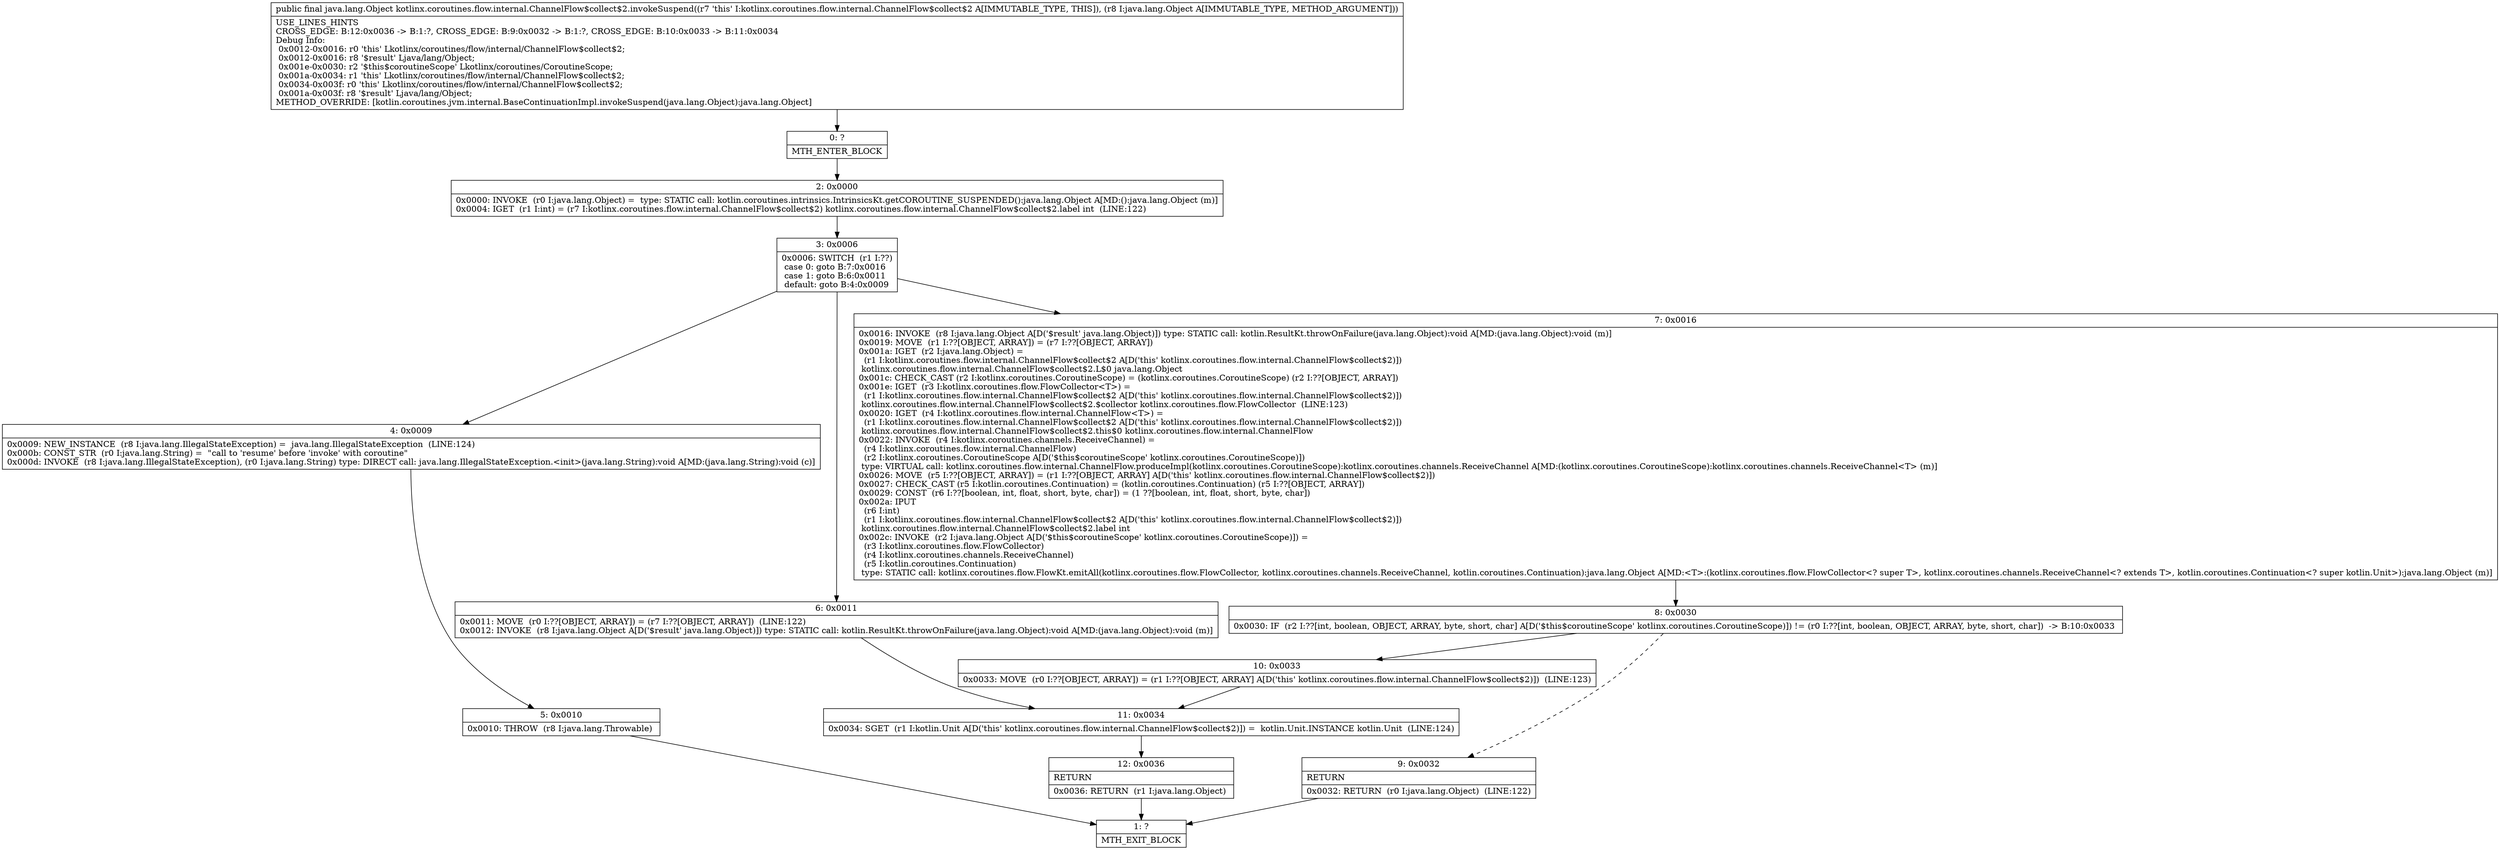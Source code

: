 digraph "CFG forkotlinx.coroutines.flow.internal.ChannelFlow$collect$2.invokeSuspend(Ljava\/lang\/Object;)Ljava\/lang\/Object;" {
Node_0 [shape=record,label="{0\:\ ?|MTH_ENTER_BLOCK\l}"];
Node_2 [shape=record,label="{2\:\ 0x0000|0x0000: INVOKE  (r0 I:java.lang.Object) =  type: STATIC call: kotlin.coroutines.intrinsics.IntrinsicsKt.getCOROUTINE_SUSPENDED():java.lang.Object A[MD:():java.lang.Object (m)]\l0x0004: IGET  (r1 I:int) = (r7 I:kotlinx.coroutines.flow.internal.ChannelFlow$collect$2) kotlinx.coroutines.flow.internal.ChannelFlow$collect$2.label int  (LINE:122)\l}"];
Node_3 [shape=record,label="{3\:\ 0x0006|0x0006: SWITCH  (r1 I:??)\l case 0: goto B:7:0x0016\l case 1: goto B:6:0x0011\l default: goto B:4:0x0009 \l}"];
Node_4 [shape=record,label="{4\:\ 0x0009|0x0009: NEW_INSTANCE  (r8 I:java.lang.IllegalStateException) =  java.lang.IllegalStateException  (LINE:124)\l0x000b: CONST_STR  (r0 I:java.lang.String) =  \"call to 'resume' before 'invoke' with coroutine\" \l0x000d: INVOKE  (r8 I:java.lang.IllegalStateException), (r0 I:java.lang.String) type: DIRECT call: java.lang.IllegalStateException.\<init\>(java.lang.String):void A[MD:(java.lang.String):void (c)]\l}"];
Node_5 [shape=record,label="{5\:\ 0x0010|0x0010: THROW  (r8 I:java.lang.Throwable) \l}"];
Node_1 [shape=record,label="{1\:\ ?|MTH_EXIT_BLOCK\l}"];
Node_6 [shape=record,label="{6\:\ 0x0011|0x0011: MOVE  (r0 I:??[OBJECT, ARRAY]) = (r7 I:??[OBJECT, ARRAY])  (LINE:122)\l0x0012: INVOKE  (r8 I:java.lang.Object A[D('$result' java.lang.Object)]) type: STATIC call: kotlin.ResultKt.throwOnFailure(java.lang.Object):void A[MD:(java.lang.Object):void (m)]\l}"];
Node_11 [shape=record,label="{11\:\ 0x0034|0x0034: SGET  (r1 I:kotlin.Unit A[D('this' kotlinx.coroutines.flow.internal.ChannelFlow$collect$2)]) =  kotlin.Unit.INSTANCE kotlin.Unit  (LINE:124)\l}"];
Node_12 [shape=record,label="{12\:\ 0x0036|RETURN\l|0x0036: RETURN  (r1 I:java.lang.Object) \l}"];
Node_7 [shape=record,label="{7\:\ 0x0016|0x0016: INVOKE  (r8 I:java.lang.Object A[D('$result' java.lang.Object)]) type: STATIC call: kotlin.ResultKt.throwOnFailure(java.lang.Object):void A[MD:(java.lang.Object):void (m)]\l0x0019: MOVE  (r1 I:??[OBJECT, ARRAY]) = (r7 I:??[OBJECT, ARRAY]) \l0x001a: IGET  (r2 I:java.lang.Object) = \l  (r1 I:kotlinx.coroutines.flow.internal.ChannelFlow$collect$2 A[D('this' kotlinx.coroutines.flow.internal.ChannelFlow$collect$2)])\l kotlinx.coroutines.flow.internal.ChannelFlow$collect$2.L$0 java.lang.Object \l0x001c: CHECK_CAST (r2 I:kotlinx.coroutines.CoroutineScope) = (kotlinx.coroutines.CoroutineScope) (r2 I:??[OBJECT, ARRAY]) \l0x001e: IGET  (r3 I:kotlinx.coroutines.flow.FlowCollector\<T\>) = \l  (r1 I:kotlinx.coroutines.flow.internal.ChannelFlow$collect$2 A[D('this' kotlinx.coroutines.flow.internal.ChannelFlow$collect$2)])\l kotlinx.coroutines.flow.internal.ChannelFlow$collect$2.$collector kotlinx.coroutines.flow.FlowCollector  (LINE:123)\l0x0020: IGET  (r4 I:kotlinx.coroutines.flow.internal.ChannelFlow\<T\>) = \l  (r1 I:kotlinx.coroutines.flow.internal.ChannelFlow$collect$2 A[D('this' kotlinx.coroutines.flow.internal.ChannelFlow$collect$2)])\l kotlinx.coroutines.flow.internal.ChannelFlow$collect$2.this$0 kotlinx.coroutines.flow.internal.ChannelFlow \l0x0022: INVOKE  (r4 I:kotlinx.coroutines.channels.ReceiveChannel) = \l  (r4 I:kotlinx.coroutines.flow.internal.ChannelFlow)\l  (r2 I:kotlinx.coroutines.CoroutineScope A[D('$this$coroutineScope' kotlinx.coroutines.CoroutineScope)])\l type: VIRTUAL call: kotlinx.coroutines.flow.internal.ChannelFlow.produceImpl(kotlinx.coroutines.CoroutineScope):kotlinx.coroutines.channels.ReceiveChannel A[MD:(kotlinx.coroutines.CoroutineScope):kotlinx.coroutines.channels.ReceiveChannel\<T\> (m)]\l0x0026: MOVE  (r5 I:??[OBJECT, ARRAY]) = (r1 I:??[OBJECT, ARRAY] A[D('this' kotlinx.coroutines.flow.internal.ChannelFlow$collect$2)]) \l0x0027: CHECK_CAST (r5 I:kotlin.coroutines.Continuation) = (kotlin.coroutines.Continuation) (r5 I:??[OBJECT, ARRAY]) \l0x0029: CONST  (r6 I:??[boolean, int, float, short, byte, char]) = (1 ??[boolean, int, float, short, byte, char]) \l0x002a: IPUT  \l  (r6 I:int)\l  (r1 I:kotlinx.coroutines.flow.internal.ChannelFlow$collect$2 A[D('this' kotlinx.coroutines.flow.internal.ChannelFlow$collect$2)])\l kotlinx.coroutines.flow.internal.ChannelFlow$collect$2.label int \l0x002c: INVOKE  (r2 I:java.lang.Object A[D('$this$coroutineScope' kotlinx.coroutines.CoroutineScope)]) = \l  (r3 I:kotlinx.coroutines.flow.FlowCollector)\l  (r4 I:kotlinx.coroutines.channels.ReceiveChannel)\l  (r5 I:kotlin.coroutines.Continuation)\l type: STATIC call: kotlinx.coroutines.flow.FlowKt.emitAll(kotlinx.coroutines.flow.FlowCollector, kotlinx.coroutines.channels.ReceiveChannel, kotlin.coroutines.Continuation):java.lang.Object A[MD:\<T\>:(kotlinx.coroutines.flow.FlowCollector\<? super T\>, kotlinx.coroutines.channels.ReceiveChannel\<? extends T\>, kotlin.coroutines.Continuation\<? super kotlin.Unit\>):java.lang.Object (m)]\l}"];
Node_8 [shape=record,label="{8\:\ 0x0030|0x0030: IF  (r2 I:??[int, boolean, OBJECT, ARRAY, byte, short, char] A[D('$this$coroutineScope' kotlinx.coroutines.CoroutineScope)]) != (r0 I:??[int, boolean, OBJECT, ARRAY, byte, short, char])  \-\> B:10:0x0033 \l}"];
Node_9 [shape=record,label="{9\:\ 0x0032|RETURN\l|0x0032: RETURN  (r0 I:java.lang.Object)  (LINE:122)\l}"];
Node_10 [shape=record,label="{10\:\ 0x0033|0x0033: MOVE  (r0 I:??[OBJECT, ARRAY]) = (r1 I:??[OBJECT, ARRAY] A[D('this' kotlinx.coroutines.flow.internal.ChannelFlow$collect$2)])  (LINE:123)\l}"];
MethodNode[shape=record,label="{public final java.lang.Object kotlinx.coroutines.flow.internal.ChannelFlow$collect$2.invokeSuspend((r7 'this' I:kotlinx.coroutines.flow.internal.ChannelFlow$collect$2 A[IMMUTABLE_TYPE, THIS]), (r8 I:java.lang.Object A[IMMUTABLE_TYPE, METHOD_ARGUMENT]))  | USE_LINES_HINTS\lCROSS_EDGE: B:12:0x0036 \-\> B:1:?, CROSS_EDGE: B:9:0x0032 \-\> B:1:?, CROSS_EDGE: B:10:0x0033 \-\> B:11:0x0034\lDebug Info:\l  0x0012\-0x0016: r0 'this' Lkotlinx\/coroutines\/flow\/internal\/ChannelFlow$collect$2;\l  0x0012\-0x0016: r8 '$result' Ljava\/lang\/Object;\l  0x001e\-0x0030: r2 '$this$coroutineScope' Lkotlinx\/coroutines\/CoroutineScope;\l  0x001a\-0x0034: r1 'this' Lkotlinx\/coroutines\/flow\/internal\/ChannelFlow$collect$2;\l  0x0034\-0x003f: r0 'this' Lkotlinx\/coroutines\/flow\/internal\/ChannelFlow$collect$2;\l  0x001a\-0x003f: r8 '$result' Ljava\/lang\/Object;\lMETHOD_OVERRIDE: [kotlin.coroutines.jvm.internal.BaseContinuationImpl.invokeSuspend(java.lang.Object):java.lang.Object]\l}"];
MethodNode -> Node_0;Node_0 -> Node_2;
Node_2 -> Node_3;
Node_3 -> Node_4;
Node_3 -> Node_6;
Node_3 -> Node_7;
Node_4 -> Node_5;
Node_5 -> Node_1;
Node_6 -> Node_11;
Node_11 -> Node_12;
Node_12 -> Node_1;
Node_7 -> Node_8;
Node_8 -> Node_9[style=dashed];
Node_8 -> Node_10;
Node_9 -> Node_1;
Node_10 -> Node_11;
}

